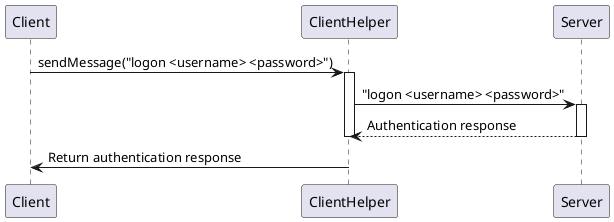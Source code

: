 @startuml
participant Client
participant ClientHelper
participant Server

Client -> ClientHelper: sendMessage("logon <username> <password>")
activate ClientHelper
ClientHelper -> Server: "logon <username> <password>"
activate Server
Server --> ClientHelper: Authentication response
deactivate Server
deactivate ClientHelper

ClientHelper -> Client: Return authentication response
deactivate ClientHelper

@enduml
